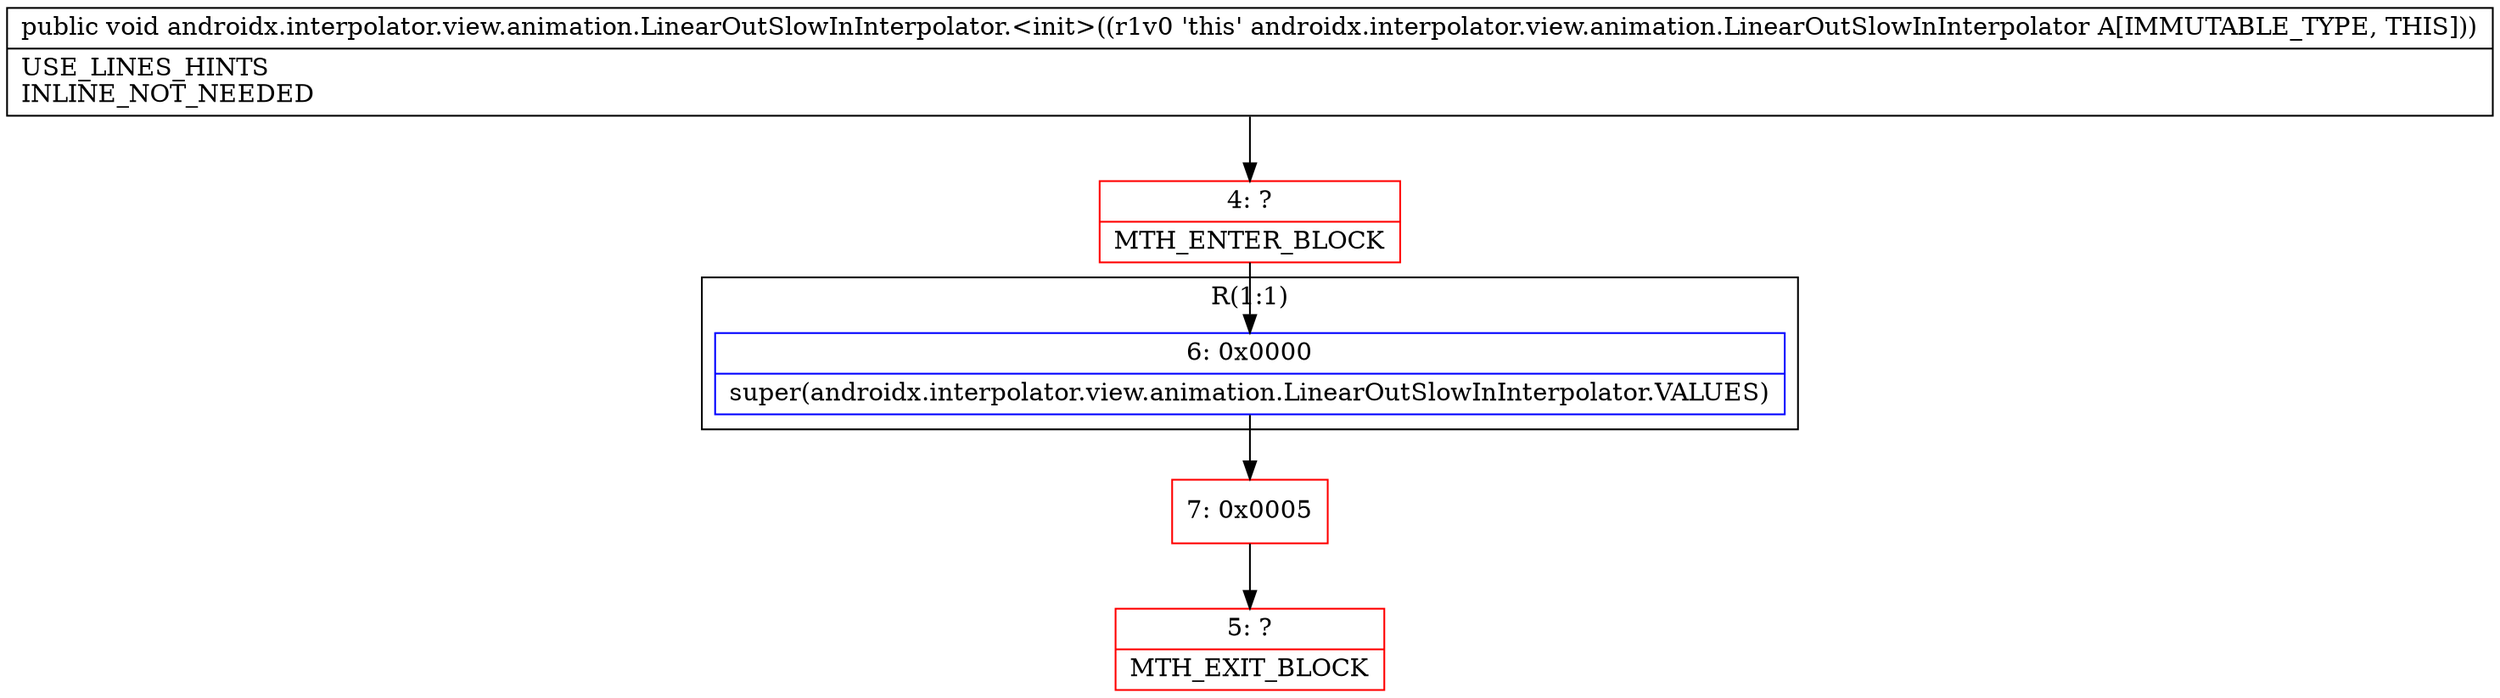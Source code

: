 digraph "CFG forandroidx.interpolator.view.animation.LinearOutSlowInInterpolator.\<init\>()V" {
subgraph cluster_Region_644330482 {
label = "R(1:1)";
node [shape=record,color=blue];
Node_6 [shape=record,label="{6\:\ 0x0000|super(androidx.interpolator.view.animation.LinearOutSlowInInterpolator.VALUES)\l}"];
}
Node_4 [shape=record,color=red,label="{4\:\ ?|MTH_ENTER_BLOCK\l}"];
Node_7 [shape=record,color=red,label="{7\:\ 0x0005}"];
Node_5 [shape=record,color=red,label="{5\:\ ?|MTH_EXIT_BLOCK\l}"];
MethodNode[shape=record,label="{public void androidx.interpolator.view.animation.LinearOutSlowInInterpolator.\<init\>((r1v0 'this' androidx.interpolator.view.animation.LinearOutSlowInInterpolator A[IMMUTABLE_TYPE, THIS]))  | USE_LINES_HINTS\lINLINE_NOT_NEEDED\l}"];
MethodNode -> Node_4;Node_6 -> Node_7;
Node_4 -> Node_6;
Node_7 -> Node_5;
}

